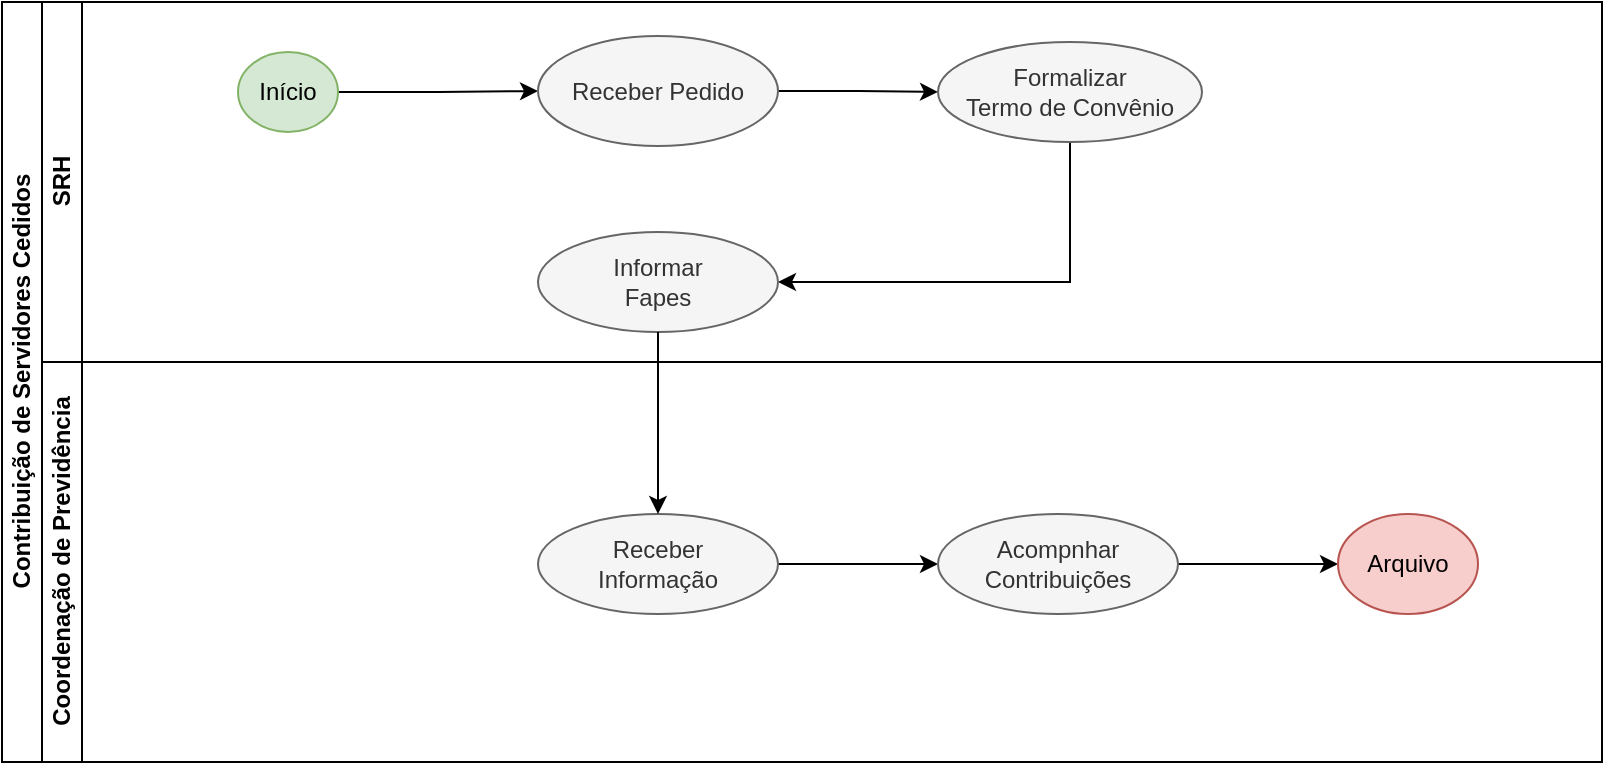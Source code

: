 <mxfile version="20.8.16" type="device"><diagram name="Página-1" id="e0tbQgjPdUGuu9cyOQak"><mxGraphModel dx="1036" dy="614" grid="1" gridSize="10" guides="1" tooltips="1" connect="1" arrows="1" fold="1" page="1" pageScale="1" pageWidth="827" pageHeight="1169" math="0" shadow="0"><root><mxCell id="0"/><mxCell id="1" parent="0"/><mxCell id="ntT_xwXxGEQiYIHYmq7P-1" value="Contribuição de Servidores Cedidos" style="swimlane;childLayout=stackLayout;resizeParent=1;resizeParentMax=0;horizontal=0;startSize=20;horizontalStack=0;html=1;" parent="1" vertex="1"><mxGeometry x="10" y="10" width="800" height="380" as="geometry"/></mxCell><mxCell id="ntT_xwXxGEQiYIHYmq7P-2" value="SRH" style="swimlane;startSize=20;horizontal=0;html=1;" parent="ntT_xwXxGEQiYIHYmq7P-1" vertex="1"><mxGeometry x="20" width="780" height="180" as="geometry"/></mxCell><mxCell id="ntT_xwXxGEQiYIHYmq7P-7" value="" style="edgeStyle=orthogonalEdgeStyle;rounded=0;orthogonalLoop=1;jettySize=auto;html=1;" parent="ntT_xwXxGEQiYIHYmq7P-2" source="ntT_xwXxGEQiYIHYmq7P-5" target="ntT_xwXxGEQiYIHYmq7P-6" edge="1"><mxGeometry relative="1" as="geometry"/></mxCell><mxCell id="ntT_xwXxGEQiYIHYmq7P-5" value="Início" style="ellipse;whiteSpace=wrap;html=1;fillColor=#d5e8d4;strokeColor=#82b366;" parent="ntT_xwXxGEQiYIHYmq7P-2" vertex="1"><mxGeometry x="98" y="25" width="50" height="40" as="geometry"/></mxCell><mxCell id="ntT_xwXxGEQiYIHYmq7P-9" value="" style="edgeStyle=orthogonalEdgeStyle;rounded=0;orthogonalLoop=1;jettySize=auto;html=1;" parent="ntT_xwXxGEQiYIHYmq7P-2" source="ntT_xwXxGEQiYIHYmq7P-6" target="ntT_xwXxGEQiYIHYmq7P-8" edge="1"><mxGeometry relative="1" as="geometry"/></mxCell><mxCell id="ntT_xwXxGEQiYIHYmq7P-6" value="Receber Pedido" style="ellipse;whiteSpace=wrap;html=1;fillColor=#f5f5f5;fontColor=#333333;strokeColor=#666666;" parent="ntT_xwXxGEQiYIHYmq7P-2" vertex="1"><mxGeometry x="248" y="17" width="120" height="55" as="geometry"/></mxCell><mxCell id="x7OcuM24CfY_VzhBpLJP-1" style="edgeStyle=orthogonalEdgeStyle;rounded=0;orthogonalLoop=1;jettySize=auto;html=1;entryX=1;entryY=0.5;entryDx=0;entryDy=0;exitX=0.5;exitY=1;exitDx=0;exitDy=0;" edge="1" parent="ntT_xwXxGEQiYIHYmq7P-2" source="ntT_xwXxGEQiYIHYmq7P-8" target="ntT_xwXxGEQiYIHYmq7P-11"><mxGeometry relative="1" as="geometry"/></mxCell><mxCell id="ntT_xwXxGEQiYIHYmq7P-8" value="Formalizar&lt;br&gt;Termo de Convênio" style="ellipse;whiteSpace=wrap;html=1;fillColor=#f5f5f5;fontColor=#333333;strokeColor=#666666;" parent="ntT_xwXxGEQiYIHYmq7P-2" vertex="1"><mxGeometry x="448" y="20" width="132" height="50" as="geometry"/></mxCell><mxCell id="ntT_xwXxGEQiYIHYmq7P-11" value="Informar&lt;br&gt;Fapes" style="ellipse;whiteSpace=wrap;html=1;fillColor=#f5f5f5;fontColor=#333333;strokeColor=#666666;" parent="ntT_xwXxGEQiYIHYmq7P-2" vertex="1"><mxGeometry x="248" y="115" width="120" height="50" as="geometry"/></mxCell><mxCell id="ntT_xwXxGEQiYIHYmq7P-3" value="Coordenação de Previdência" style="swimlane;startSize=20;horizontal=0;html=1;" parent="ntT_xwXxGEQiYIHYmq7P-1" vertex="1"><mxGeometry x="20" y="180" width="780" height="200" as="geometry"/></mxCell><mxCell id="ntT_xwXxGEQiYIHYmq7P-16" value="" style="edgeStyle=orthogonalEdgeStyle;rounded=0;orthogonalLoop=1;jettySize=auto;html=1;" parent="ntT_xwXxGEQiYIHYmq7P-3" source="ntT_xwXxGEQiYIHYmq7P-13" target="ntT_xwXxGEQiYIHYmq7P-15" edge="1"><mxGeometry relative="1" as="geometry"/></mxCell><mxCell id="ntT_xwXxGEQiYIHYmq7P-13" value="Receber &lt;br&gt;Informação" style="ellipse;whiteSpace=wrap;html=1;fillColor=#f5f5f5;fontColor=#333333;strokeColor=#666666;" parent="ntT_xwXxGEQiYIHYmq7P-3" vertex="1"><mxGeometry x="248" y="76" width="120" height="50" as="geometry"/></mxCell><mxCell id="ntT_xwXxGEQiYIHYmq7P-18" value="" style="edgeStyle=orthogonalEdgeStyle;rounded=0;orthogonalLoop=1;jettySize=auto;html=1;" parent="ntT_xwXxGEQiYIHYmq7P-3" source="ntT_xwXxGEQiYIHYmq7P-15" target="ntT_xwXxGEQiYIHYmq7P-17" edge="1"><mxGeometry relative="1" as="geometry"/></mxCell><mxCell id="ntT_xwXxGEQiYIHYmq7P-15" value="Acompnhar&lt;br&gt;Contribuições" style="ellipse;whiteSpace=wrap;html=1;fillColor=#f5f5f5;fontColor=#333333;strokeColor=#666666;" parent="ntT_xwXxGEQiYIHYmq7P-3" vertex="1"><mxGeometry x="448" y="76" width="120" height="50" as="geometry"/></mxCell><mxCell id="ntT_xwXxGEQiYIHYmq7P-17" value="Arquivo" style="ellipse;whiteSpace=wrap;html=1;fillColor=#f8cecc;strokeColor=#b85450;" parent="ntT_xwXxGEQiYIHYmq7P-3" vertex="1"><mxGeometry x="648" y="76" width="70" height="50" as="geometry"/></mxCell><mxCell id="ntT_xwXxGEQiYIHYmq7P-14" value="" style="edgeStyle=orthogonalEdgeStyle;rounded=0;orthogonalLoop=1;jettySize=auto;html=1;" parent="ntT_xwXxGEQiYIHYmq7P-1" source="ntT_xwXxGEQiYIHYmq7P-11" target="ntT_xwXxGEQiYIHYmq7P-13" edge="1"><mxGeometry relative="1" as="geometry"/></mxCell></root></mxGraphModel></diagram></mxfile>
